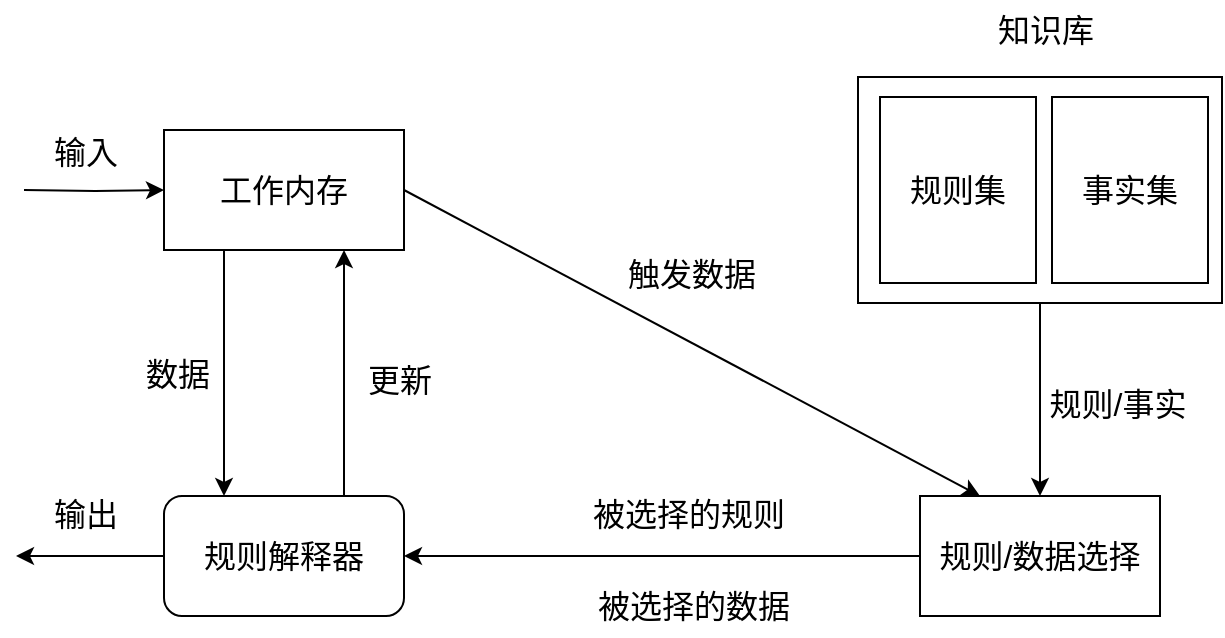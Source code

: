 <mxfile version="21.7.4" type="github">
  <diagram name="第 1 页" id="edIoZuRB3zaZxlKi64ll">
    <mxGraphModel dx="1280" dy="1096" grid="0" gridSize="10" guides="1" tooltips="1" connect="1" arrows="1" fold="1" page="1" pageScale="1" pageWidth="1600" pageHeight="1200" math="0" shadow="0">
      <root>
        <mxCell id="0" />
        <mxCell id="1" parent="0" />
        <mxCell id="dxxEzHQLTGvrT1SJUoqG-77" style="rounded=0;orthogonalLoop=1;jettySize=auto;html=1;exitX=1;exitY=0.5;exitDx=0;exitDy=0;entryX=0.25;entryY=0;entryDx=0;entryDy=0;fontSize=16;" edge="1" parent="1" source="dxxEzHQLTGvrT1SJUoqG-68" target="dxxEzHQLTGvrT1SJUoqG-69">
          <mxGeometry relative="1" as="geometry" />
        </mxCell>
        <mxCell id="dxxEzHQLTGvrT1SJUoqG-78" style="edgeStyle=orthogonalEdgeStyle;rounded=0;orthogonalLoop=1;jettySize=auto;html=1;exitX=0.25;exitY=1;exitDx=0;exitDy=0;entryX=0.25;entryY=0;entryDx=0;entryDy=0;fontSize=16;" edge="1" parent="1" source="dxxEzHQLTGvrT1SJUoqG-68" target="dxxEzHQLTGvrT1SJUoqG-70">
          <mxGeometry relative="1" as="geometry" />
        </mxCell>
        <mxCell id="dxxEzHQLTGvrT1SJUoqG-68" value="工作内存" style="rounded=0;whiteSpace=wrap;html=1;fontSize=16;" vertex="1" parent="1">
          <mxGeometry x="284" y="380" width="120" height="60" as="geometry" />
        </mxCell>
        <mxCell id="dxxEzHQLTGvrT1SJUoqG-80" style="edgeStyle=orthogonalEdgeStyle;rounded=0;orthogonalLoop=1;jettySize=auto;html=1;exitX=0;exitY=0.5;exitDx=0;exitDy=0;entryX=1;entryY=0.5;entryDx=0;entryDy=0;fontSize=16;" edge="1" parent="1" source="dxxEzHQLTGvrT1SJUoqG-69" target="dxxEzHQLTGvrT1SJUoqG-70">
          <mxGeometry relative="1" as="geometry" />
        </mxCell>
        <mxCell id="dxxEzHQLTGvrT1SJUoqG-69" value="规则/数据选择" style="rounded=0;whiteSpace=wrap;html=1;fontSize=16;" vertex="1" parent="1">
          <mxGeometry x="662" y="563" width="120" height="60" as="geometry" />
        </mxCell>
        <mxCell id="dxxEzHQLTGvrT1SJUoqG-79" style="edgeStyle=orthogonalEdgeStyle;rounded=0;orthogonalLoop=1;jettySize=auto;html=1;exitX=0.75;exitY=0;exitDx=0;exitDy=0;entryX=0.75;entryY=1;entryDx=0;entryDy=0;fontSize=16;" edge="1" parent="1" source="dxxEzHQLTGvrT1SJUoqG-70" target="dxxEzHQLTGvrT1SJUoqG-68">
          <mxGeometry relative="1" as="geometry" />
        </mxCell>
        <mxCell id="dxxEzHQLTGvrT1SJUoqG-85" value="" style="edgeStyle=orthogonalEdgeStyle;rounded=0;orthogonalLoop=1;jettySize=auto;html=1;fontSize=16;" edge="1" parent="1" source="dxxEzHQLTGvrT1SJUoqG-70">
          <mxGeometry relative="1" as="geometry">
            <mxPoint x="210" y="593" as="targetPoint" />
          </mxGeometry>
        </mxCell>
        <mxCell id="dxxEzHQLTGvrT1SJUoqG-70" value="规则解释器" style="rounded=1;whiteSpace=wrap;html=1;fontSize=16;" vertex="1" parent="1">
          <mxGeometry x="284" y="563" width="120" height="60" as="geometry" />
        </mxCell>
        <mxCell id="dxxEzHQLTGvrT1SJUoqG-81" value="" style="edgeStyle=orthogonalEdgeStyle;rounded=0;orthogonalLoop=1;jettySize=auto;html=1;fontSize=16;" edge="1" parent="1" source="dxxEzHQLTGvrT1SJUoqG-71" target="dxxEzHQLTGvrT1SJUoqG-69">
          <mxGeometry relative="1" as="geometry" />
        </mxCell>
        <mxCell id="dxxEzHQLTGvrT1SJUoqG-71" value="" style="rounded=0;whiteSpace=wrap;html=1;fontSize=16;" vertex="1" parent="1">
          <mxGeometry x="631" y="353.5" width="182" height="113" as="geometry" />
        </mxCell>
        <mxCell id="dxxEzHQLTGvrT1SJUoqG-74" value="规则集" style="rounded=0;whiteSpace=wrap;html=1;fontSize=16;" vertex="1" parent="1">
          <mxGeometry x="642" y="363.5" width="78" height="93" as="geometry" />
        </mxCell>
        <mxCell id="dxxEzHQLTGvrT1SJUoqG-76" value="事实集" style="rounded=0;whiteSpace=wrap;html=1;fontSize=16;" vertex="1" parent="1">
          <mxGeometry x="728" y="363.5" width="78" height="93" as="geometry" />
        </mxCell>
        <mxCell id="dxxEzHQLTGvrT1SJUoqG-83" value="" style="edgeStyle=orthogonalEdgeStyle;rounded=0;orthogonalLoop=1;jettySize=auto;html=1;fontSize=16;" edge="1" parent="1" target="dxxEzHQLTGvrT1SJUoqG-68">
          <mxGeometry relative="1" as="geometry">
            <mxPoint x="214" y="410" as="sourcePoint" />
          </mxGeometry>
        </mxCell>
        <mxCell id="dxxEzHQLTGvrT1SJUoqG-86" value="输入" style="text;html=1;strokeColor=none;fillColor=none;align=center;verticalAlign=middle;whiteSpace=wrap;rounded=0;fontSize=16;" vertex="1" parent="1">
          <mxGeometry x="215" y="376" width="60" height="30" as="geometry" />
        </mxCell>
        <mxCell id="dxxEzHQLTGvrT1SJUoqG-87" value="输出" style="text;html=1;strokeColor=none;fillColor=none;align=center;verticalAlign=middle;whiteSpace=wrap;rounded=0;fontSize=16;" vertex="1" parent="1">
          <mxGeometry x="215" y="557" width="60" height="30" as="geometry" />
        </mxCell>
        <mxCell id="dxxEzHQLTGvrT1SJUoqG-88" value="数据" style="text;html=1;strokeColor=none;fillColor=none;align=center;verticalAlign=middle;whiteSpace=wrap;rounded=0;fontSize=16;" vertex="1" parent="1">
          <mxGeometry x="261" y="487" width="60" height="30" as="geometry" />
        </mxCell>
        <mxCell id="dxxEzHQLTGvrT1SJUoqG-89" value="更新" style="text;html=1;strokeColor=none;fillColor=none;align=center;verticalAlign=middle;whiteSpace=wrap;rounded=0;fontSize=16;" vertex="1" parent="1">
          <mxGeometry x="372" y="490" width="60" height="30" as="geometry" />
        </mxCell>
        <mxCell id="dxxEzHQLTGvrT1SJUoqG-90" value="知识库" style="text;html=1;strokeColor=none;fillColor=none;align=center;verticalAlign=middle;whiteSpace=wrap;rounded=0;fontSize=16;" vertex="1" parent="1">
          <mxGeometry x="695" y="315" width="60" height="30" as="geometry" />
        </mxCell>
        <mxCell id="dxxEzHQLTGvrT1SJUoqG-91" value="规则/事实" style="text;html=1;strokeColor=none;fillColor=none;align=center;verticalAlign=middle;whiteSpace=wrap;rounded=0;fontSize=16;" vertex="1" parent="1">
          <mxGeometry x="722" y="502" width="78" height="30" as="geometry" />
        </mxCell>
        <mxCell id="dxxEzHQLTGvrT1SJUoqG-92" value="被选择的数据" style="text;html=1;strokeColor=none;fillColor=none;align=center;verticalAlign=middle;whiteSpace=wrap;rounded=0;fontSize=16;" vertex="1" parent="1">
          <mxGeometry x="493" y="603" width="112" height="30" as="geometry" />
        </mxCell>
        <mxCell id="dxxEzHQLTGvrT1SJUoqG-93" value="被选择的规则" style="text;html=1;strokeColor=none;fillColor=none;align=center;verticalAlign=middle;whiteSpace=wrap;rounded=0;fontSize=16;" vertex="1" parent="1">
          <mxGeometry x="493" y="557" width="107" height="30" as="geometry" />
        </mxCell>
        <mxCell id="dxxEzHQLTGvrT1SJUoqG-94" value="触发数据" style="text;html=1;strokeColor=none;fillColor=none;align=center;verticalAlign=middle;whiteSpace=wrap;rounded=0;fontSize=16;" vertex="1" parent="1">
          <mxGeometry x="513" y="436.5" width="70" height="30" as="geometry" />
        </mxCell>
      </root>
    </mxGraphModel>
  </diagram>
</mxfile>
